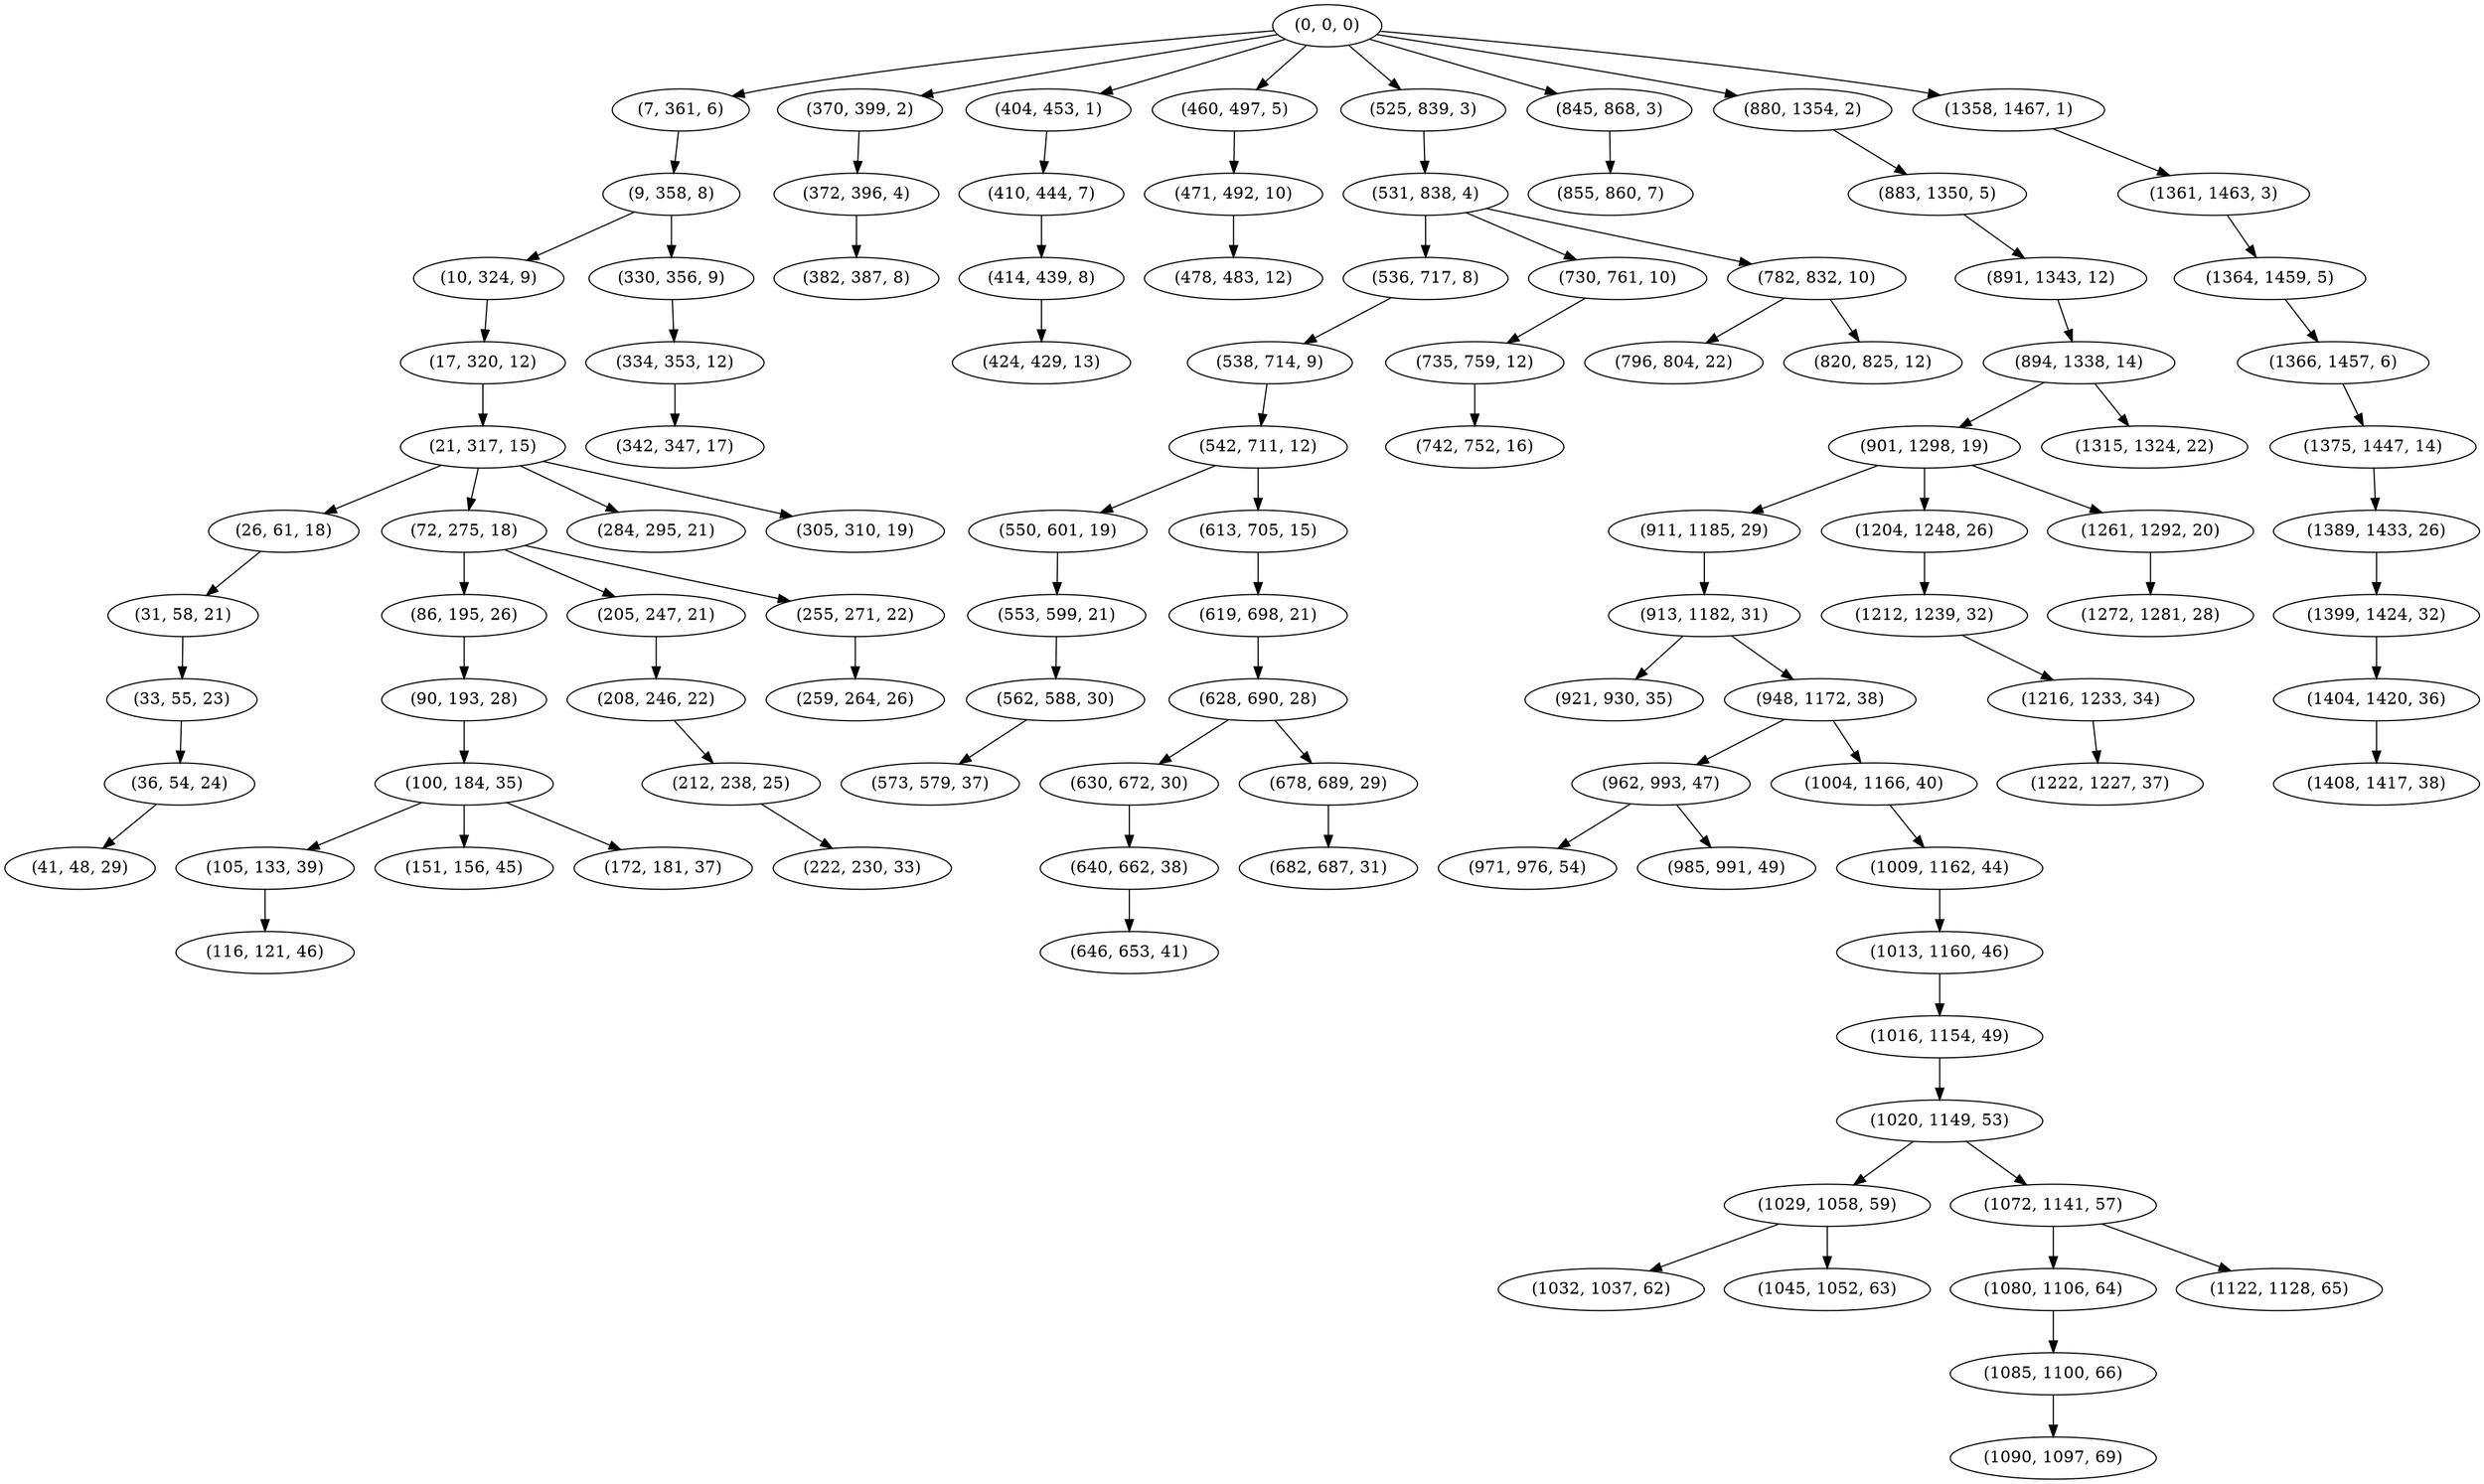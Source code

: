 digraph tree {
    "(0, 0, 0)";
    "(7, 361, 6)";
    "(9, 358, 8)";
    "(10, 324, 9)";
    "(17, 320, 12)";
    "(21, 317, 15)";
    "(26, 61, 18)";
    "(31, 58, 21)";
    "(33, 55, 23)";
    "(36, 54, 24)";
    "(41, 48, 29)";
    "(72, 275, 18)";
    "(86, 195, 26)";
    "(90, 193, 28)";
    "(100, 184, 35)";
    "(105, 133, 39)";
    "(116, 121, 46)";
    "(151, 156, 45)";
    "(172, 181, 37)";
    "(205, 247, 21)";
    "(208, 246, 22)";
    "(212, 238, 25)";
    "(222, 230, 33)";
    "(255, 271, 22)";
    "(259, 264, 26)";
    "(284, 295, 21)";
    "(305, 310, 19)";
    "(330, 356, 9)";
    "(334, 353, 12)";
    "(342, 347, 17)";
    "(370, 399, 2)";
    "(372, 396, 4)";
    "(382, 387, 8)";
    "(404, 453, 1)";
    "(410, 444, 7)";
    "(414, 439, 8)";
    "(424, 429, 13)";
    "(460, 497, 5)";
    "(471, 492, 10)";
    "(478, 483, 12)";
    "(525, 839, 3)";
    "(531, 838, 4)";
    "(536, 717, 8)";
    "(538, 714, 9)";
    "(542, 711, 12)";
    "(550, 601, 19)";
    "(553, 599, 21)";
    "(562, 588, 30)";
    "(573, 579, 37)";
    "(613, 705, 15)";
    "(619, 698, 21)";
    "(628, 690, 28)";
    "(630, 672, 30)";
    "(640, 662, 38)";
    "(646, 653, 41)";
    "(678, 689, 29)";
    "(682, 687, 31)";
    "(730, 761, 10)";
    "(735, 759, 12)";
    "(742, 752, 16)";
    "(782, 832, 10)";
    "(796, 804, 22)";
    "(820, 825, 12)";
    "(845, 868, 3)";
    "(855, 860, 7)";
    "(880, 1354, 2)";
    "(883, 1350, 5)";
    "(891, 1343, 12)";
    "(894, 1338, 14)";
    "(901, 1298, 19)";
    "(911, 1185, 29)";
    "(913, 1182, 31)";
    "(921, 930, 35)";
    "(948, 1172, 38)";
    "(962, 993, 47)";
    "(971, 976, 54)";
    "(985, 991, 49)";
    "(1004, 1166, 40)";
    "(1009, 1162, 44)";
    "(1013, 1160, 46)";
    "(1016, 1154, 49)";
    "(1020, 1149, 53)";
    "(1029, 1058, 59)";
    "(1032, 1037, 62)";
    "(1045, 1052, 63)";
    "(1072, 1141, 57)";
    "(1080, 1106, 64)";
    "(1085, 1100, 66)";
    "(1090, 1097, 69)";
    "(1122, 1128, 65)";
    "(1204, 1248, 26)";
    "(1212, 1239, 32)";
    "(1216, 1233, 34)";
    "(1222, 1227, 37)";
    "(1261, 1292, 20)";
    "(1272, 1281, 28)";
    "(1315, 1324, 22)";
    "(1358, 1467, 1)";
    "(1361, 1463, 3)";
    "(1364, 1459, 5)";
    "(1366, 1457, 6)";
    "(1375, 1447, 14)";
    "(1389, 1433, 26)";
    "(1399, 1424, 32)";
    "(1404, 1420, 36)";
    "(1408, 1417, 38)";
    "(0, 0, 0)" -> "(7, 361, 6)";
    "(0, 0, 0)" -> "(370, 399, 2)";
    "(0, 0, 0)" -> "(404, 453, 1)";
    "(0, 0, 0)" -> "(460, 497, 5)";
    "(0, 0, 0)" -> "(525, 839, 3)";
    "(0, 0, 0)" -> "(845, 868, 3)";
    "(0, 0, 0)" -> "(880, 1354, 2)";
    "(0, 0, 0)" -> "(1358, 1467, 1)";
    "(7, 361, 6)" -> "(9, 358, 8)";
    "(9, 358, 8)" -> "(10, 324, 9)";
    "(9, 358, 8)" -> "(330, 356, 9)";
    "(10, 324, 9)" -> "(17, 320, 12)";
    "(17, 320, 12)" -> "(21, 317, 15)";
    "(21, 317, 15)" -> "(26, 61, 18)";
    "(21, 317, 15)" -> "(72, 275, 18)";
    "(21, 317, 15)" -> "(284, 295, 21)";
    "(21, 317, 15)" -> "(305, 310, 19)";
    "(26, 61, 18)" -> "(31, 58, 21)";
    "(31, 58, 21)" -> "(33, 55, 23)";
    "(33, 55, 23)" -> "(36, 54, 24)";
    "(36, 54, 24)" -> "(41, 48, 29)";
    "(72, 275, 18)" -> "(86, 195, 26)";
    "(72, 275, 18)" -> "(205, 247, 21)";
    "(72, 275, 18)" -> "(255, 271, 22)";
    "(86, 195, 26)" -> "(90, 193, 28)";
    "(90, 193, 28)" -> "(100, 184, 35)";
    "(100, 184, 35)" -> "(105, 133, 39)";
    "(100, 184, 35)" -> "(151, 156, 45)";
    "(100, 184, 35)" -> "(172, 181, 37)";
    "(105, 133, 39)" -> "(116, 121, 46)";
    "(205, 247, 21)" -> "(208, 246, 22)";
    "(208, 246, 22)" -> "(212, 238, 25)";
    "(212, 238, 25)" -> "(222, 230, 33)";
    "(255, 271, 22)" -> "(259, 264, 26)";
    "(330, 356, 9)" -> "(334, 353, 12)";
    "(334, 353, 12)" -> "(342, 347, 17)";
    "(370, 399, 2)" -> "(372, 396, 4)";
    "(372, 396, 4)" -> "(382, 387, 8)";
    "(404, 453, 1)" -> "(410, 444, 7)";
    "(410, 444, 7)" -> "(414, 439, 8)";
    "(414, 439, 8)" -> "(424, 429, 13)";
    "(460, 497, 5)" -> "(471, 492, 10)";
    "(471, 492, 10)" -> "(478, 483, 12)";
    "(525, 839, 3)" -> "(531, 838, 4)";
    "(531, 838, 4)" -> "(536, 717, 8)";
    "(531, 838, 4)" -> "(730, 761, 10)";
    "(531, 838, 4)" -> "(782, 832, 10)";
    "(536, 717, 8)" -> "(538, 714, 9)";
    "(538, 714, 9)" -> "(542, 711, 12)";
    "(542, 711, 12)" -> "(550, 601, 19)";
    "(542, 711, 12)" -> "(613, 705, 15)";
    "(550, 601, 19)" -> "(553, 599, 21)";
    "(553, 599, 21)" -> "(562, 588, 30)";
    "(562, 588, 30)" -> "(573, 579, 37)";
    "(613, 705, 15)" -> "(619, 698, 21)";
    "(619, 698, 21)" -> "(628, 690, 28)";
    "(628, 690, 28)" -> "(630, 672, 30)";
    "(628, 690, 28)" -> "(678, 689, 29)";
    "(630, 672, 30)" -> "(640, 662, 38)";
    "(640, 662, 38)" -> "(646, 653, 41)";
    "(678, 689, 29)" -> "(682, 687, 31)";
    "(730, 761, 10)" -> "(735, 759, 12)";
    "(735, 759, 12)" -> "(742, 752, 16)";
    "(782, 832, 10)" -> "(796, 804, 22)";
    "(782, 832, 10)" -> "(820, 825, 12)";
    "(845, 868, 3)" -> "(855, 860, 7)";
    "(880, 1354, 2)" -> "(883, 1350, 5)";
    "(883, 1350, 5)" -> "(891, 1343, 12)";
    "(891, 1343, 12)" -> "(894, 1338, 14)";
    "(894, 1338, 14)" -> "(901, 1298, 19)";
    "(894, 1338, 14)" -> "(1315, 1324, 22)";
    "(901, 1298, 19)" -> "(911, 1185, 29)";
    "(901, 1298, 19)" -> "(1204, 1248, 26)";
    "(901, 1298, 19)" -> "(1261, 1292, 20)";
    "(911, 1185, 29)" -> "(913, 1182, 31)";
    "(913, 1182, 31)" -> "(921, 930, 35)";
    "(913, 1182, 31)" -> "(948, 1172, 38)";
    "(948, 1172, 38)" -> "(962, 993, 47)";
    "(948, 1172, 38)" -> "(1004, 1166, 40)";
    "(962, 993, 47)" -> "(971, 976, 54)";
    "(962, 993, 47)" -> "(985, 991, 49)";
    "(1004, 1166, 40)" -> "(1009, 1162, 44)";
    "(1009, 1162, 44)" -> "(1013, 1160, 46)";
    "(1013, 1160, 46)" -> "(1016, 1154, 49)";
    "(1016, 1154, 49)" -> "(1020, 1149, 53)";
    "(1020, 1149, 53)" -> "(1029, 1058, 59)";
    "(1020, 1149, 53)" -> "(1072, 1141, 57)";
    "(1029, 1058, 59)" -> "(1032, 1037, 62)";
    "(1029, 1058, 59)" -> "(1045, 1052, 63)";
    "(1072, 1141, 57)" -> "(1080, 1106, 64)";
    "(1072, 1141, 57)" -> "(1122, 1128, 65)";
    "(1080, 1106, 64)" -> "(1085, 1100, 66)";
    "(1085, 1100, 66)" -> "(1090, 1097, 69)";
    "(1204, 1248, 26)" -> "(1212, 1239, 32)";
    "(1212, 1239, 32)" -> "(1216, 1233, 34)";
    "(1216, 1233, 34)" -> "(1222, 1227, 37)";
    "(1261, 1292, 20)" -> "(1272, 1281, 28)";
    "(1358, 1467, 1)" -> "(1361, 1463, 3)";
    "(1361, 1463, 3)" -> "(1364, 1459, 5)";
    "(1364, 1459, 5)" -> "(1366, 1457, 6)";
    "(1366, 1457, 6)" -> "(1375, 1447, 14)";
    "(1375, 1447, 14)" -> "(1389, 1433, 26)";
    "(1389, 1433, 26)" -> "(1399, 1424, 32)";
    "(1399, 1424, 32)" -> "(1404, 1420, 36)";
    "(1404, 1420, 36)" -> "(1408, 1417, 38)";
}

